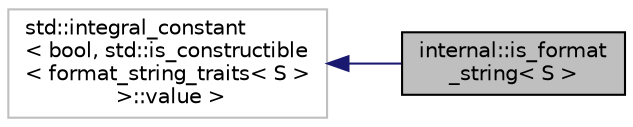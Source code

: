 digraph "internal::is_format_string&lt; S &gt;"
{
  edge [fontname="Helvetica",fontsize="10",labelfontname="Helvetica",labelfontsize="10"];
  node [fontname="Helvetica",fontsize="10",shape=record];
  rankdir="LR";
  Node1 [label="internal::is_format\l_string\< S \>",height=0.2,width=0.4,color="black", fillcolor="grey75", style="filled" fontcolor="black"];
  Node2 -> Node1 [dir="back",color="midnightblue",fontsize="10",style="solid",fontname="Helvetica"];
  Node2 [label="std::integral_constant\l\< bool, std::is_constructible\l\< format_string_traits\< S \>\l \>::value \>",height=0.2,width=0.4,color="grey75", fillcolor="white", style="filled"];
}
